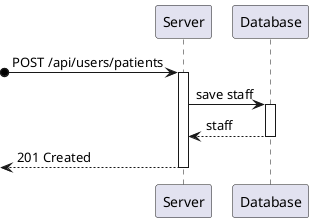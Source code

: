 @startuml process-view

?o-> Server : POST /api/users/patients
activate Server
    Server -> Database : save staff
    activate Database
        Database --> Server : staff
    deactivate Database
    <-- Server : 201 Created
deactivate Server

@enduml